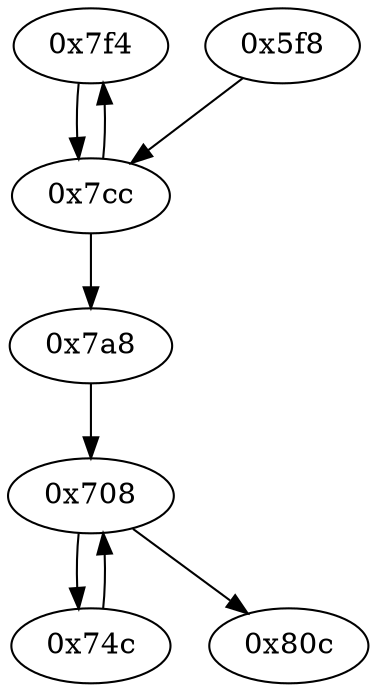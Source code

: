 strict digraph "" {
	graph ["edge"="{}",
		file="/Users/mark/Documents//论文//第二篇论文//2018-08-24交论文后的备份/2019/CFG/small-programs/1b-1-1-0-0-dc-2-0-1/1528_\
recovered.dot",
		"graph"="{u'file': u'/Users/mark/Documents//\u8bba\u6587//\u7b2c\u4e8c\u7bc7\u8bba\u6587//2018-08-24\u4ea4\u8bba\u6587\u540e\u7684\u5907\u4efd/\
2019/CFG/small-programs/1b-1-1-0-0-dc-2-0-1/1528_recovered.dot'}",
		"node"="{u'opcode': u''}"
	];
	"0x7f4"	 [opcode="[u'ldr', u'ldr', u'add', u'str', u'ldr', u'b']"];
	"0x7cc"	 [opcode="[u'str', u'str', u'ldr', u'ldr', u'ldr', u'cmp', u'mov', u'b']"];
	"0x7f4" -> "0x7cc";
	"0x708"	 [opcode="[u'ldr', u'str', u'str', u'ldr', u'ldrb', u'ldr', u'ldr', u'ldr', u'cmp', u'mov', u'b']"];
	"0x74c"	 [opcode="[u'ldr', u'ldr', u'add', u'str', u'ldr', u'b']"];
	"0x708" -> "0x74c";
	"0x80c"	 [opcode="[u'ldr', u'mov', u'bl', u'ldr', u'b']"];
	"0x708" -> "0x80c";
	"0x7cc" -> "0x7f4";
	"0x7a8"	 [opcode="[u'ldr', u'b']"];
	"0x7cc" -> "0x7a8";
	"0x74c" -> "0x708";
	"0x7a8" -> "0x708";
	"0x5f8"	 [opcode="[u'push', u'add', u'sub', u'str', u'ldr', u'ldr', u'ldr', u'ldr', u'add', u'b']"];
	"0x5f8" -> "0x7cc";
}
